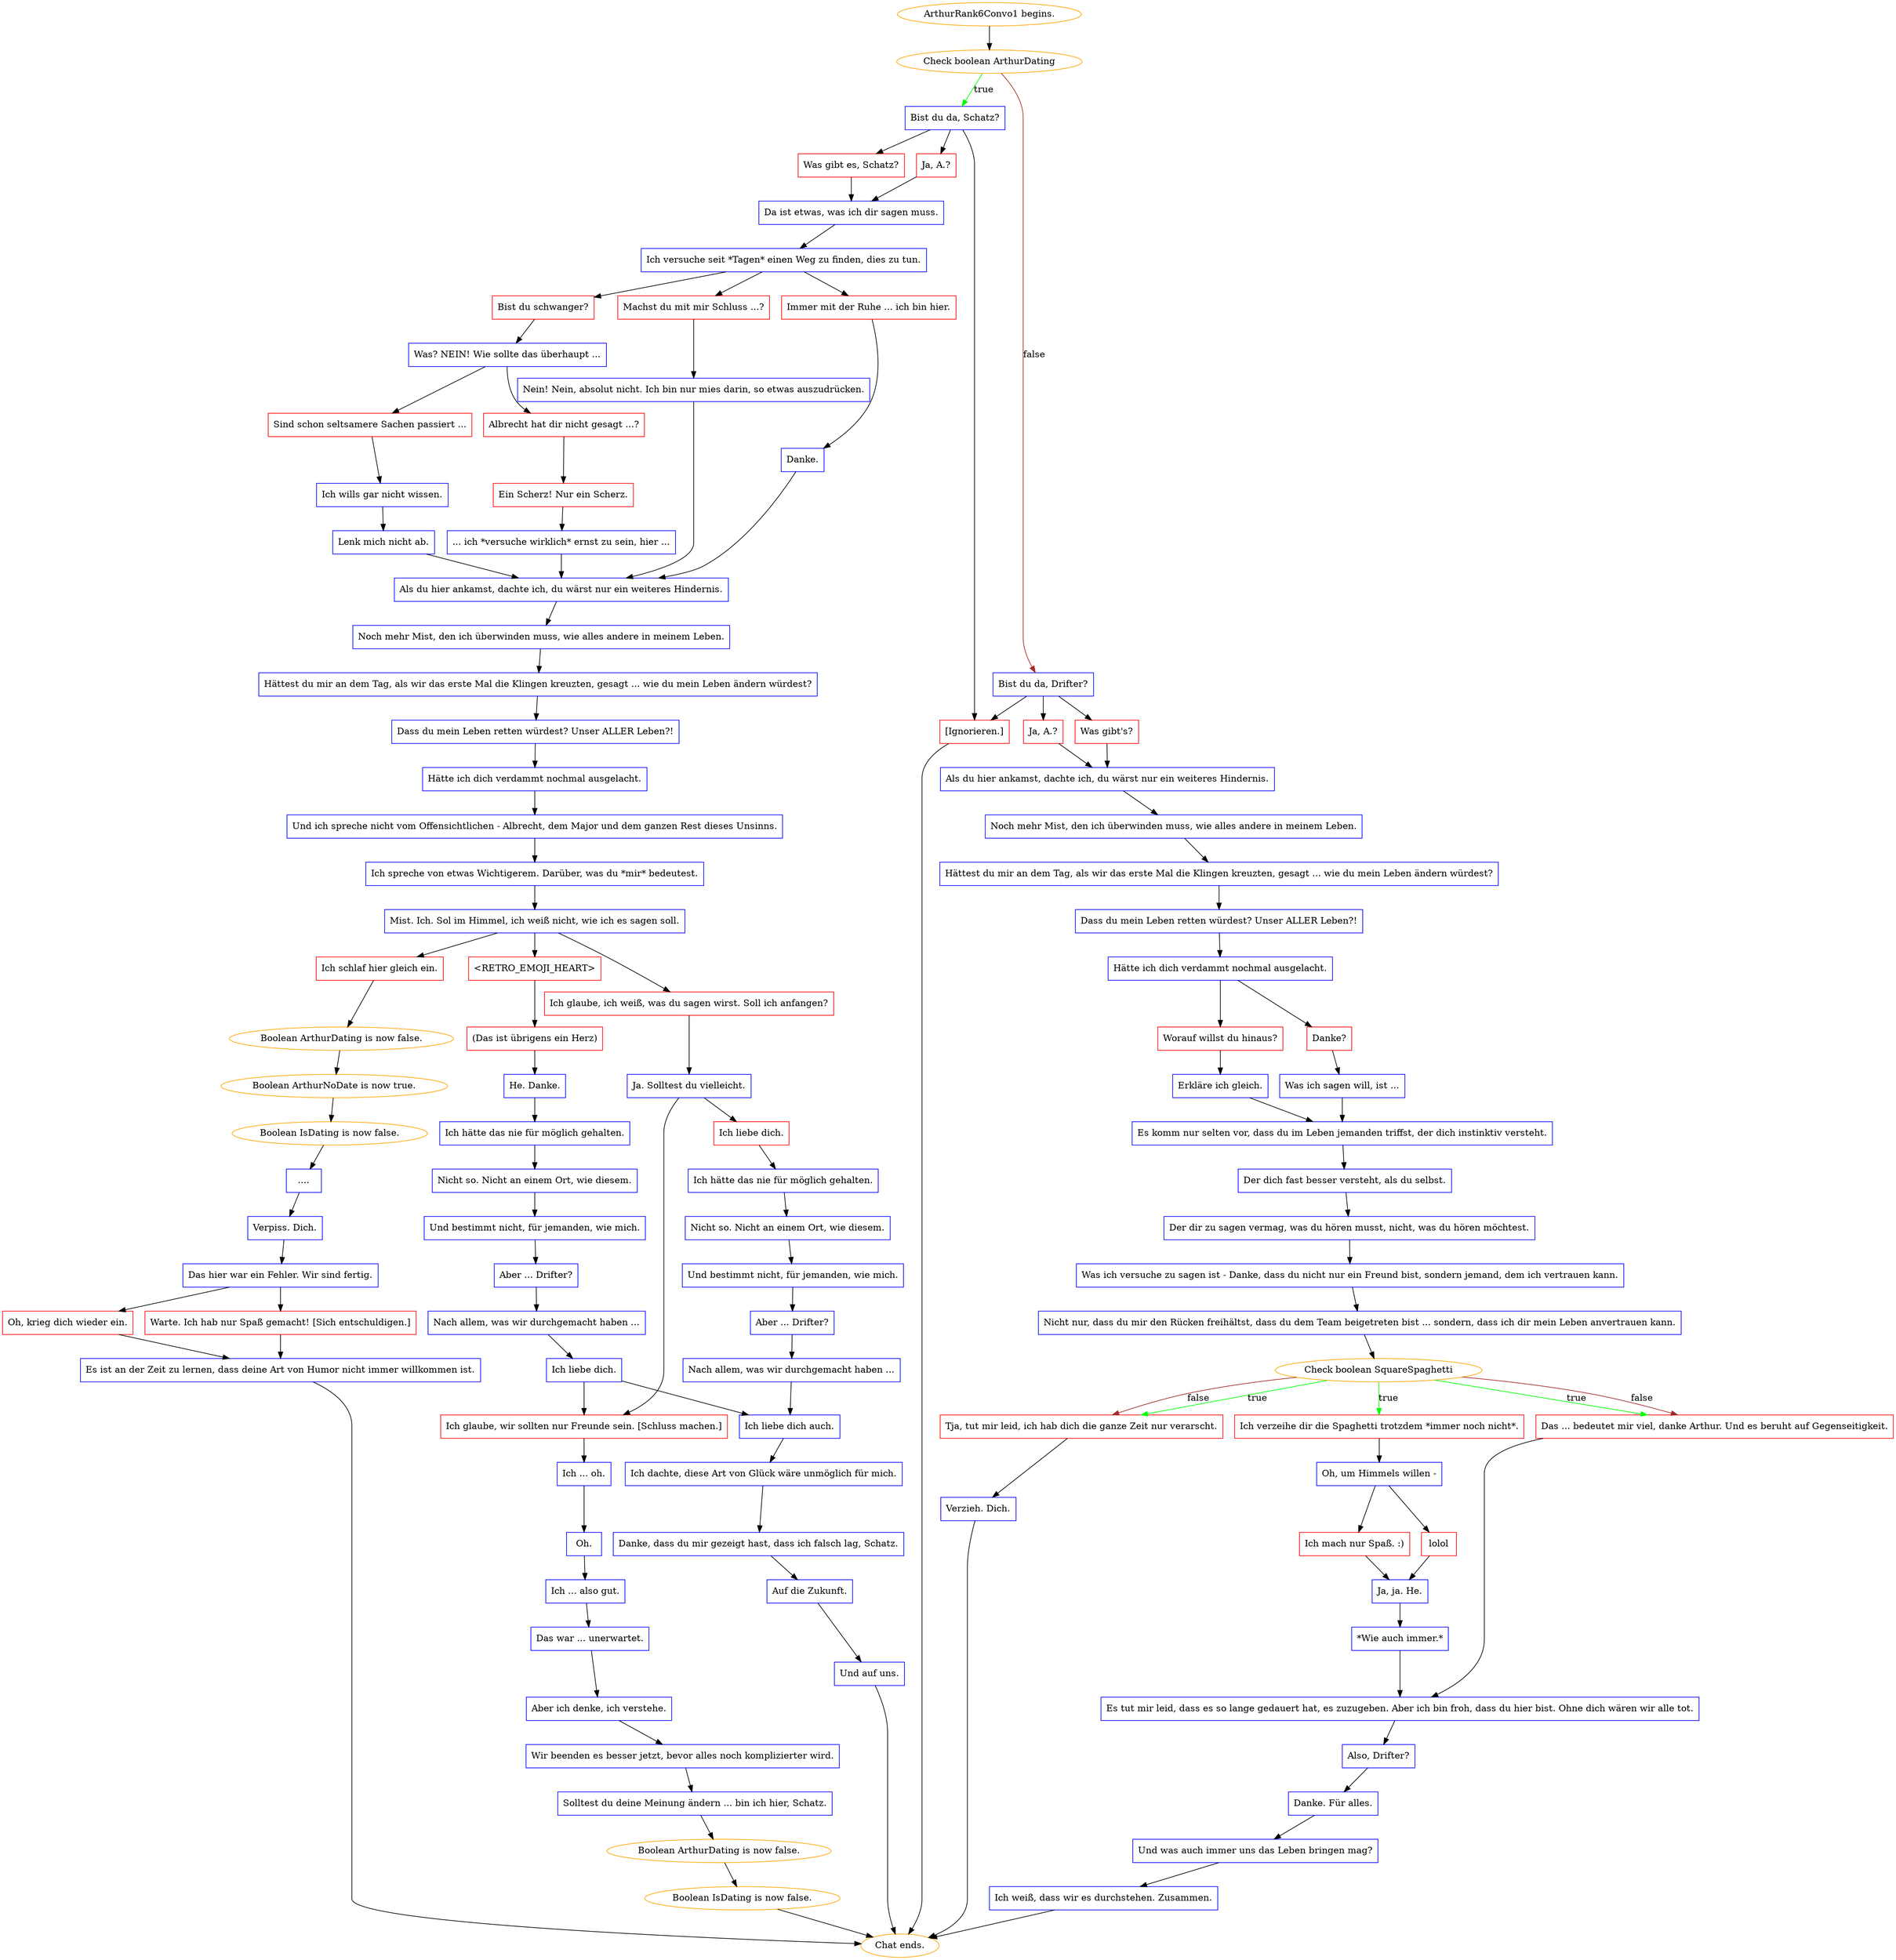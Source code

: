 digraph {
	"ArthurRank6Convo1 begins." [color=orange];
		"ArthurRank6Convo1 begins." -> j2890798283;
	j2890798283 [label="Check boolean ArthurDating",color=orange];
		j2890798283 -> j2310832149 [label=true,color=green];
		j2890798283 -> j3644785663 [label=false,color=brown];
	j2310832149 [label="Bist du da, Schatz?",shape=box,color=blue];
		j2310832149 -> j1327900625;
		j2310832149 -> j2305594734;
		j2310832149 -> j3289360642;
	j3644785663 [label="Bist du da, Drifter?",shape=box,color=blue];
		j3644785663 -> j234757201;
		j3644785663 -> j703174683;
		j3644785663 -> j3289360642;
	j1327900625 [label="Ja, A.?",shape=box,color=red];
		j1327900625 -> j1993004691;
	j2305594734 [label="Was gibt es, Schatz?",shape=box,color=red];
		j2305594734 -> j1993004691;
	j3289360642 [label="[Ignorieren.]",shape=box,color=red];
		j3289360642 -> "Chat ends.";
	j234757201 [label="Was gibt's?",shape=box,color=red];
		j234757201 -> j4114532868;
	j703174683 [label="Ja, A.?",shape=box,color=red];
		j703174683 -> j4114532868;
	j1993004691 [label="Da ist etwas, was ich dir sagen muss.",shape=box,color=blue];
		j1993004691 -> j1512150000;
	"Chat ends." [color=orange];
	j4114532868 [label="Als du hier ankamst, dachte ich, du wärst nur ein weiteres Hindernis.",shape=box,color=blue];
		j4114532868 -> j3358973158;
	j1512150000 [label="Ich versuche seit *Tagen* einen Weg zu finden, dies zu tun.",shape=box,color=blue];
		j1512150000 -> j510931397;
		j1512150000 -> j696242418;
		j1512150000 -> j839066459;
	j3358973158 [label="Noch mehr Mist, den ich überwinden muss, wie alles andere in meinem Leben.",shape=box,color=blue];
		j3358973158 -> j1551452575;
	j510931397 [label="Bist du schwanger?",shape=box,color=red];
		j510931397 -> j588362481;
	j696242418 [label="Machst du mit mir Schluss ...?",shape=box,color=red];
		j696242418 -> j250978290;
	j839066459 [label="Immer mit der Ruhe ... ich bin hier.",shape=box,color=red];
		j839066459 -> j3298253837;
	j1551452575 [label="Hättest du mir an dem Tag, als wir das erste Mal die Klingen kreuzten, gesagt ... wie du mein Leben ändern würdest?",shape=box,color=blue];
		j1551452575 -> j1615977943;
	j588362481 [label="Was? NEIN! Wie sollte das überhaupt ...",shape=box,color=blue];
		j588362481 -> j468483425;
		j588362481 -> j2403078065;
	j250978290 [label="Nein! Nein, absolut nicht. Ich bin nur mies darin, so etwas auszudrücken.",shape=box,color=blue];
		j250978290 -> j1868491191;
	j3298253837 [label="Danke.",shape=box,color=blue];
		j3298253837 -> j1868491191;
	j1615977943 [label="Dass du mein Leben retten würdest? Unser ALLER Leben?!",shape=box,color=blue];
		j1615977943 -> j199550369;
	j468483425 [label="Sind schon seltsamere Sachen passiert ...",shape=box,color=red];
		j468483425 -> j227169196;
	j2403078065 [label="Albrecht hat dir nicht gesagt ...?",shape=box,color=red];
		j2403078065 -> j613777777;
	j1868491191 [label="Als du hier ankamst, dachte ich, du wärst nur ein weiteres Hindernis.",shape=box,color=blue];
		j1868491191 -> j3443294710;
	j199550369 [label="Hätte ich dich verdammt nochmal ausgelacht.",shape=box,color=blue];
		j199550369 -> j1228438357;
		j199550369 -> j2550488703;
	j227169196 [label="Ich wills gar nicht wissen.",shape=box,color=blue];
		j227169196 -> j856424671;
	j613777777 [label="Ein Scherz! Nur ein Scherz.",shape=box,color=red];
		j613777777 -> j695849530;
	j3443294710 [label="Noch mehr Mist, den ich überwinden muss, wie alles andere in meinem Leben.",shape=box,color=blue];
		j3443294710 -> j3435737354;
	j1228438357 [label="Danke?",shape=box,color=red];
		j1228438357 -> j2494337822;
	j2550488703 [label="Worauf willst du hinaus?",shape=box,color=red];
		j2550488703 -> j1597839094;
	j856424671 [label="Lenk mich nicht ab.",shape=box,color=blue];
		j856424671 -> j1868491191;
	j695849530 [label="... ich *versuche wirklich* ernst zu sein, hier ...",shape=box,color=blue];
		j695849530 -> j1868491191;
	j3435737354 [label="Hättest du mir an dem Tag, als wir das erste Mal die Klingen kreuzten, gesagt ... wie du mein Leben ändern würdest?",shape=box,color=blue];
		j3435737354 -> j1711004186;
	j2494337822 [label="Was ich sagen will, ist ...",shape=box,color=blue];
		j2494337822 -> j3444070131;
	j1597839094 [label="Erkläre ich gleich.",shape=box,color=blue];
		j1597839094 -> j3444070131;
	j1711004186 [label="Dass du mein Leben retten würdest? Unser ALLER Leben?!",shape=box,color=blue];
		j1711004186 -> j1549741511;
	j3444070131 [label="Es komm nur selten vor, dass du im Leben jemanden triffst, der dich instinktiv versteht.",shape=box,color=blue];
		j3444070131 -> j3405516209;
	j1549741511 [label="Hätte ich dich verdammt nochmal ausgelacht.",shape=box,color=blue];
		j1549741511 -> j4104157506;
	j3405516209 [label="Der dich fast besser versteht, als du selbst.",shape=box,color=blue];
		j3405516209 -> j1635735807;
	j4104157506 [label="Und ich spreche nicht vom Offensichtlichen - Albrecht, dem Major und dem ganzen Rest dieses Unsinns.",shape=box,color=blue];
		j4104157506 -> j1473626857;
	j1635735807 [label="Der dir zu sagen vermag, was du hören musst, nicht, was du hören möchtest.",shape=box,color=blue];
		j1635735807 -> j2789309796;
	j1473626857 [label="Ich spreche von etwas Wichtigerem. Darüber, was du *mir* bedeutest.",shape=box,color=blue];
		j1473626857 -> j2035505528;
	j2789309796 [label="Was ich versuche zu sagen ist - Danke, dass du nicht nur ein Freund bist, sondern jemand, dem ich vertrauen kann.",shape=box,color=blue];
		j2789309796 -> j1338570560;
	j2035505528 [label="Mist. Ich. Sol im Himmel, ich weiß nicht, wie ich es sagen soll.",shape=box,color=blue];
		j2035505528 -> j1139935437;
		j2035505528 -> j2175673931;
		j2035505528 -> j2160401804;
	j1338570560 [label="Nicht nur, dass du mir den Rücken freihältst, dass du dem Team beigetreten bist ... sondern, dass ich dir mein Leben anvertrauen kann.",shape=box,color=blue];
		j1338570560 -> j1734946897;
	j1139935437 [label="Ich glaube, ich weiß, was du sagen wirst. Soll ich anfangen?",shape=box,color=red];
		j1139935437 -> j947231915;
	j2175673931 [label="<RETRO_EMOJI_HEART>",shape=box,color=red];
		j2175673931 -> j2483349333;
	j2160401804 [label="Ich schlaf hier gleich ein.",shape=box,color=red];
		j2160401804 -> j1241196382;
	j1734946897 [label="Check boolean SquareSpaghetti",color=orange];
		j1734946897 -> j4236549410 [label=true,color=green];
		j1734946897 -> j1087216275 [label=true,color=green];
		j1734946897 -> j3464838788 [label=true,color=green];
		j1734946897 -> j1087216275 [label=false,color=brown];
		j1734946897 -> j3464838788 [label=false,color=brown];
	j947231915 [label="Ja. Solltest du vielleicht.",shape=box,color=blue];
		j947231915 -> j2571669311;
		j947231915 -> j3368706449;
	j2483349333 [label="(Das ist übrigens ein Herz)",shape=box,color=red];
		j2483349333 -> j2492263445;
	j1241196382 [label="Boolean ArthurDating is now false.",color=orange];
		j1241196382 -> j3141074046;
	j4236549410 [label="Ich verzeihe dir die Spaghetti trotzdem *immer noch nicht*.",shape=box,color=red];
		j4236549410 -> j1590856629;
	j1087216275 [label="Das ... bedeutet mir viel, danke Arthur. Und es beruht auf Gegenseitigkeit.",shape=box,color=red];
		j1087216275 -> j34226387;
	j3464838788 [label="Tja, tut mir leid, ich hab dich die ganze Zeit nur verarscht.",shape=box,color=red];
		j3464838788 -> j1672000159;
	j2571669311 [label="Ich liebe dich.",shape=box,color=red];
		j2571669311 -> j521229575;
	j3368706449 [label="Ich glaube, wir sollten nur Freunde sein. [Schluss machen.]",shape=box,color=red];
		j3368706449 -> j3275306450;
	j2492263445 [label="He. Danke.",shape=box,color=blue];
		j2492263445 -> j2422621460;
	j3141074046 [label="Boolean ArthurNoDate is now true.",color=orange];
		j3141074046 -> j3829516390;
	j1590856629 [label="Oh, um Himmels willen -",shape=box,color=blue];
		j1590856629 -> j413573874;
		j1590856629 -> j485482359;
	j34226387 [label="Es tut mir leid, dass es so lange gedauert hat, es zuzugeben. Aber ich bin froh, dass du hier bist. Ohne dich wären wir alle tot.",shape=box,color=blue];
		j34226387 -> j1442389186;
	j1672000159 [label="Verzieh. Dich.",shape=box,color=blue];
		j1672000159 -> "Chat ends.";
	j521229575 [label="Ich hätte das nie für möglich gehalten.",shape=box,color=blue];
		j521229575 -> j709556086;
	j3275306450 [label="Ich ... oh.",shape=box,color=blue];
		j3275306450 -> j2565452775;
	j2422621460 [label="Ich hätte das nie für möglich gehalten.",shape=box,color=blue];
		j2422621460 -> j4246626395;
	j3829516390 [label="Boolean IsDating is now false.",color=orange];
		j3829516390 -> j2424021641;
	j413573874 [label="lolol",shape=box,color=red];
		j413573874 -> j2949438052;
	j485482359 [label="Ich mach nur Spaß. :)",shape=box,color=red];
		j485482359 -> j2949438052;
	j1442389186 [label="Also, Drifter?",shape=box,color=blue];
		j1442389186 -> j3696478604;
	j709556086 [label="Nicht so. Nicht an einem Ort, wie diesem.",shape=box,color=blue];
		j709556086 -> j4212918230;
	j2565452775 [label="Oh.",shape=box,color=blue];
		j2565452775 -> j3771637278;
	j4246626395 [label="Nicht so. Nicht an einem Ort, wie diesem.",shape=box,color=blue];
		j4246626395 -> j2883186113;
	j2424021641 [label="....",shape=box,color=blue];
		j2424021641 -> j11076418;
	j2949438052 [label="Ja, ja. He.",shape=box,color=blue];
		j2949438052 -> j3459661404;
	j3696478604 [label="Danke. Für alles.",shape=box,color=blue];
		j3696478604 -> j2356557583;
	j4212918230 [label="Und bestimmt nicht, für jemanden, wie mich.",shape=box,color=blue];
		j4212918230 -> j3902278542;
	j3771637278 [label="Ich ... also gut.",shape=box,color=blue];
		j3771637278 -> j2381372205;
	j2883186113 [label="Und bestimmt nicht, für jemanden, wie mich.",shape=box,color=blue];
		j2883186113 -> j419822518;
	j11076418 [label="Verpiss. Dich.",shape=box,color=blue];
		j11076418 -> j4121348437;
	j3459661404 [label="*Wie auch immer.*",shape=box,color=blue];
		j3459661404 -> j34226387;
	j2356557583 [label="Und was auch immer uns das Leben bringen mag?",shape=box,color=blue];
		j2356557583 -> j2949154388;
	j3902278542 [label="Aber ... Drifter?",shape=box,color=blue];
		j3902278542 -> j2247031614;
	j2381372205 [label="Das war ... unerwartet.",shape=box,color=blue];
		j2381372205 -> j3782184031;
	j419822518 [label="Aber ... Drifter?",shape=box,color=blue];
		j419822518 -> j1786351778;
	j4121348437 [label="Das hier war ein Fehler. Wir sind fertig.",shape=box,color=blue];
		j4121348437 -> j642954218;
		j4121348437 -> j2863463100;
	j2949154388 [label="Ich weiß, dass wir es durchstehen. Zusammen.",shape=box,color=blue];
		j2949154388 -> "Chat ends.";
	j2247031614 [label="Nach allem, was wir durchgemacht haben ...",shape=box,color=blue];
		j2247031614 -> j2239564773;
	j3782184031 [label="Aber ich denke, ich verstehe.",shape=box,color=blue];
		j3782184031 -> j3269174202;
	j1786351778 [label="Nach allem, was wir durchgemacht haben ...",shape=box,color=blue];
		j1786351778 -> j2271696197;
	j642954218 [label="Warte. Ich hab nur Spaß gemacht! [Sich entschuldigen.]",shape=box,color=red];
		j642954218 -> j1769370677;
	j2863463100 [label="Oh, krieg dich wieder ein.",shape=box,color=red];
		j2863463100 -> j1769370677;
	j2239564773 [label="Ich liebe dich auch.",shape=box,color=blue];
		j2239564773 -> j3982805907;
	j3269174202 [label="Wir beenden es besser jetzt, bevor alles noch komplizierter wird.",shape=box,color=blue];
		j3269174202 -> j2778224352;
	j2271696197 [label="Ich liebe dich.",shape=box,color=blue];
		j2271696197 -> j2239564773;
		j2271696197 -> j3368706449;
	j1769370677 [label="Es ist an der Zeit zu lernen, dass deine Art von Humor nicht immer willkommen ist.",shape=box,color=blue];
		j1769370677 -> "Chat ends.";
	j3982805907 [label="Ich dachte, diese Art von Glück wäre unmöglich für mich.",shape=box,color=blue];
		j3982805907 -> j2043095376;
	j2778224352 [label="Solltest du deine Meinung ändern ... bin ich hier, Schatz.",shape=box,color=blue];
		j2778224352 -> j3905091669;
	j2043095376 [label="Danke, dass du mir gezeigt hast, dass ich falsch lag, Schatz.",shape=box,color=blue];
		j2043095376 -> j280898439;
	j3905091669 [label="Boolean ArthurDating is now false.",color=orange];
		j3905091669 -> j1242024027;
	j280898439 [label="Auf die Zukunft.",shape=box,color=blue];
		j280898439 -> j891824113;
	j1242024027 [label="Boolean IsDating is now false.",color=orange];
		j1242024027 -> "Chat ends.";
	j891824113 [label="Und auf uns.",shape=box,color=blue];
		j891824113 -> "Chat ends.";
}